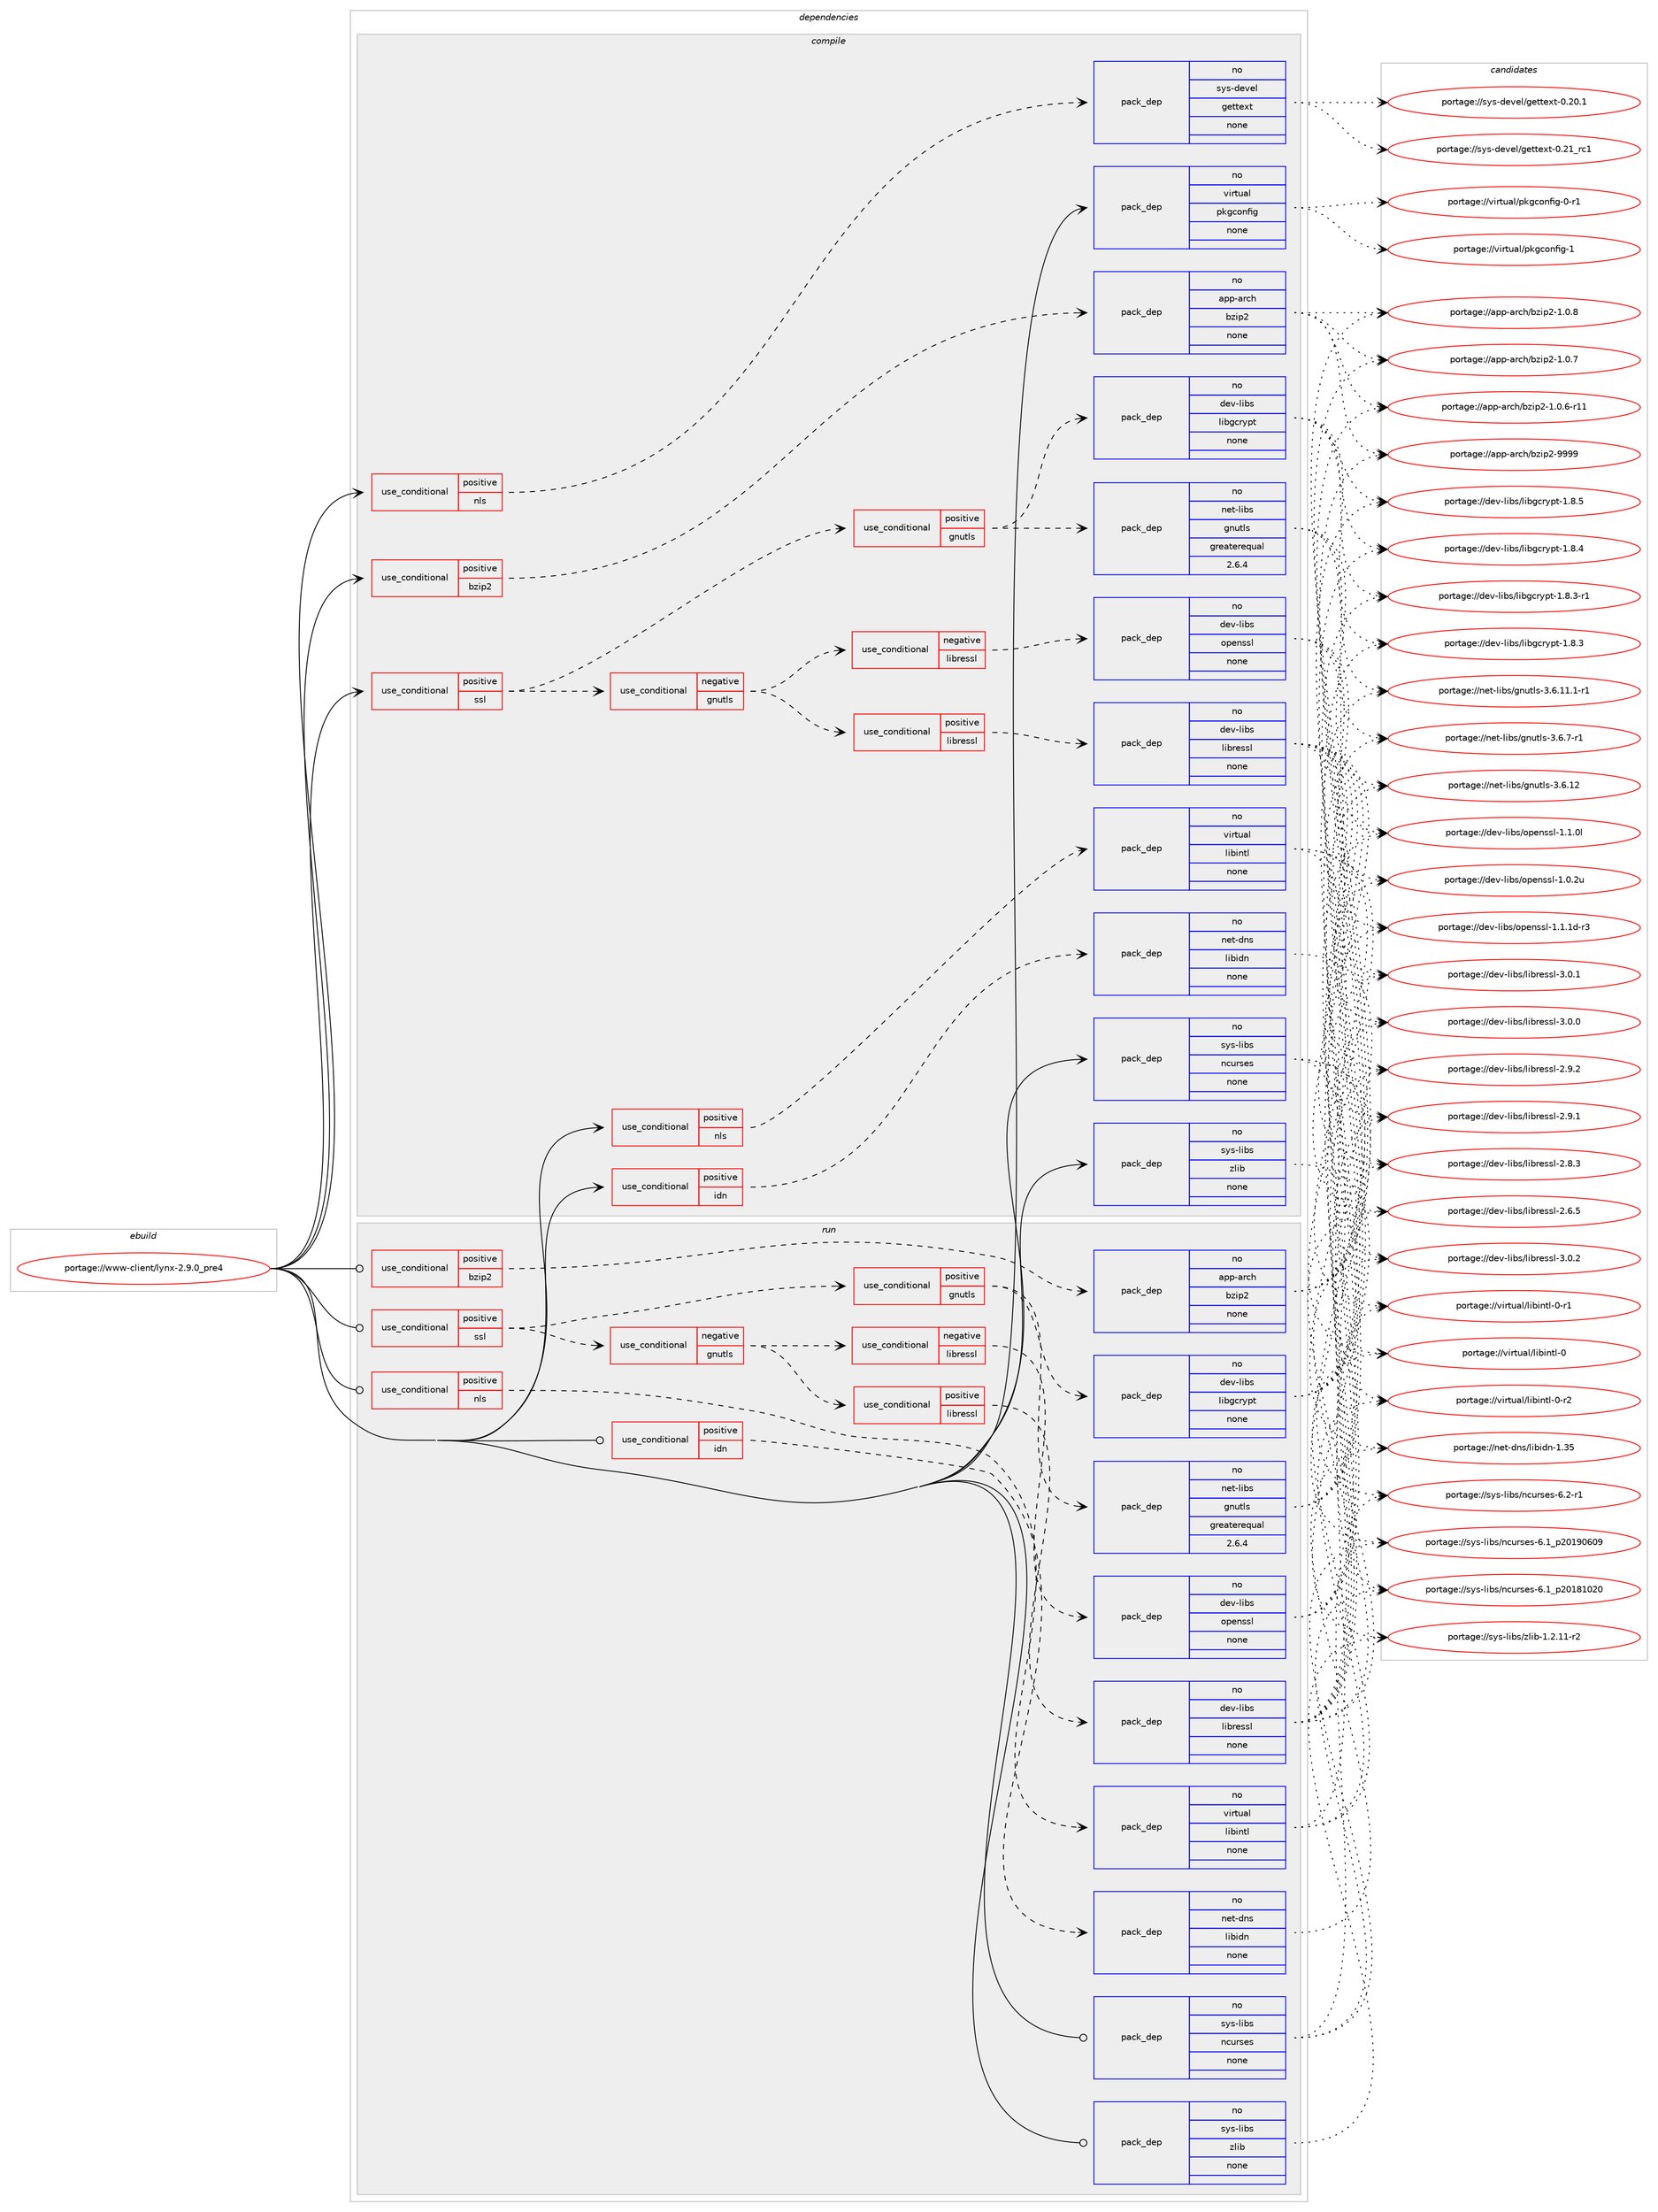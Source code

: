 digraph prolog {

# *************
# Graph options
# *************

newrank=true;
concentrate=true;
compound=true;
graph [rankdir=LR,fontname=Helvetica,fontsize=10,ranksep=1.5];#, ranksep=2.5, nodesep=0.2];
edge  [arrowhead=vee];
node  [fontname=Helvetica,fontsize=10];

# **********
# The ebuild
# **********

subgraph cluster_leftcol {
color=gray;
rank=same;
label=<<i>ebuild</i>>;
id [label="portage://www-client/lynx-2.9.0_pre4", color=red, width=4, href="../www-client/lynx-2.9.0_pre4.svg"];
}

# ****************
# The dependencies
# ****************

subgraph cluster_midcol {
color=gray;
label=<<i>dependencies</i>>;
subgraph cluster_compile {
fillcolor="#eeeeee";
style=filled;
label=<<i>compile</i>>;
subgraph cond2227 {
dependency17210 [label=<<TABLE BORDER="0" CELLBORDER="1" CELLSPACING="0" CELLPADDING="4"><TR><TD ROWSPAN="3" CELLPADDING="10">use_conditional</TD></TR><TR><TD>positive</TD></TR><TR><TD>bzip2</TD></TR></TABLE>>, shape=none, color=red];
subgraph pack14680 {
dependency17211 [label=<<TABLE BORDER="0" CELLBORDER="1" CELLSPACING="0" CELLPADDING="4" WIDTH="220"><TR><TD ROWSPAN="6" CELLPADDING="30">pack_dep</TD></TR><TR><TD WIDTH="110">no</TD></TR><TR><TD>app-arch</TD></TR><TR><TD>bzip2</TD></TR><TR><TD>none</TD></TR><TR><TD></TD></TR></TABLE>>, shape=none, color=blue];
}
dependency17210:e -> dependency17211:w [weight=20,style="dashed",arrowhead="vee"];
}
id:e -> dependency17210:w [weight=20,style="solid",arrowhead="vee"];
subgraph cond2228 {
dependency17212 [label=<<TABLE BORDER="0" CELLBORDER="1" CELLSPACING="0" CELLPADDING="4"><TR><TD ROWSPAN="3" CELLPADDING="10">use_conditional</TD></TR><TR><TD>positive</TD></TR><TR><TD>idn</TD></TR></TABLE>>, shape=none, color=red];
subgraph pack14681 {
dependency17213 [label=<<TABLE BORDER="0" CELLBORDER="1" CELLSPACING="0" CELLPADDING="4" WIDTH="220"><TR><TD ROWSPAN="6" CELLPADDING="30">pack_dep</TD></TR><TR><TD WIDTH="110">no</TD></TR><TR><TD>net-dns</TD></TR><TR><TD>libidn</TD></TR><TR><TD>none</TD></TR><TR><TD></TD></TR></TABLE>>, shape=none, color=blue];
}
dependency17212:e -> dependency17213:w [weight=20,style="dashed",arrowhead="vee"];
}
id:e -> dependency17212:w [weight=20,style="solid",arrowhead="vee"];
subgraph cond2229 {
dependency17214 [label=<<TABLE BORDER="0" CELLBORDER="1" CELLSPACING="0" CELLPADDING="4"><TR><TD ROWSPAN="3" CELLPADDING="10">use_conditional</TD></TR><TR><TD>positive</TD></TR><TR><TD>nls</TD></TR></TABLE>>, shape=none, color=red];
subgraph pack14682 {
dependency17215 [label=<<TABLE BORDER="0" CELLBORDER="1" CELLSPACING="0" CELLPADDING="4" WIDTH="220"><TR><TD ROWSPAN="6" CELLPADDING="30">pack_dep</TD></TR><TR><TD WIDTH="110">no</TD></TR><TR><TD>sys-devel</TD></TR><TR><TD>gettext</TD></TR><TR><TD>none</TD></TR><TR><TD></TD></TR></TABLE>>, shape=none, color=blue];
}
dependency17214:e -> dependency17215:w [weight=20,style="dashed",arrowhead="vee"];
}
id:e -> dependency17214:w [weight=20,style="solid",arrowhead="vee"];
subgraph cond2230 {
dependency17216 [label=<<TABLE BORDER="0" CELLBORDER="1" CELLSPACING="0" CELLPADDING="4"><TR><TD ROWSPAN="3" CELLPADDING="10">use_conditional</TD></TR><TR><TD>positive</TD></TR><TR><TD>nls</TD></TR></TABLE>>, shape=none, color=red];
subgraph pack14683 {
dependency17217 [label=<<TABLE BORDER="0" CELLBORDER="1" CELLSPACING="0" CELLPADDING="4" WIDTH="220"><TR><TD ROWSPAN="6" CELLPADDING="30">pack_dep</TD></TR><TR><TD WIDTH="110">no</TD></TR><TR><TD>virtual</TD></TR><TR><TD>libintl</TD></TR><TR><TD>none</TD></TR><TR><TD></TD></TR></TABLE>>, shape=none, color=blue];
}
dependency17216:e -> dependency17217:w [weight=20,style="dashed",arrowhead="vee"];
}
id:e -> dependency17216:w [weight=20,style="solid",arrowhead="vee"];
subgraph cond2231 {
dependency17218 [label=<<TABLE BORDER="0" CELLBORDER="1" CELLSPACING="0" CELLPADDING="4"><TR><TD ROWSPAN="3" CELLPADDING="10">use_conditional</TD></TR><TR><TD>positive</TD></TR><TR><TD>ssl</TD></TR></TABLE>>, shape=none, color=red];
subgraph cond2232 {
dependency17219 [label=<<TABLE BORDER="0" CELLBORDER="1" CELLSPACING="0" CELLPADDING="4"><TR><TD ROWSPAN="3" CELLPADDING="10">use_conditional</TD></TR><TR><TD>negative</TD></TR><TR><TD>gnutls</TD></TR></TABLE>>, shape=none, color=red];
subgraph cond2233 {
dependency17220 [label=<<TABLE BORDER="0" CELLBORDER="1" CELLSPACING="0" CELLPADDING="4"><TR><TD ROWSPAN="3" CELLPADDING="10">use_conditional</TD></TR><TR><TD>negative</TD></TR><TR><TD>libressl</TD></TR></TABLE>>, shape=none, color=red];
subgraph pack14684 {
dependency17221 [label=<<TABLE BORDER="0" CELLBORDER="1" CELLSPACING="0" CELLPADDING="4" WIDTH="220"><TR><TD ROWSPAN="6" CELLPADDING="30">pack_dep</TD></TR><TR><TD WIDTH="110">no</TD></TR><TR><TD>dev-libs</TD></TR><TR><TD>openssl</TD></TR><TR><TD>none</TD></TR><TR><TD></TD></TR></TABLE>>, shape=none, color=blue];
}
dependency17220:e -> dependency17221:w [weight=20,style="dashed",arrowhead="vee"];
}
dependency17219:e -> dependency17220:w [weight=20,style="dashed",arrowhead="vee"];
subgraph cond2234 {
dependency17222 [label=<<TABLE BORDER="0" CELLBORDER="1" CELLSPACING="0" CELLPADDING="4"><TR><TD ROWSPAN="3" CELLPADDING="10">use_conditional</TD></TR><TR><TD>positive</TD></TR><TR><TD>libressl</TD></TR></TABLE>>, shape=none, color=red];
subgraph pack14685 {
dependency17223 [label=<<TABLE BORDER="0" CELLBORDER="1" CELLSPACING="0" CELLPADDING="4" WIDTH="220"><TR><TD ROWSPAN="6" CELLPADDING="30">pack_dep</TD></TR><TR><TD WIDTH="110">no</TD></TR><TR><TD>dev-libs</TD></TR><TR><TD>libressl</TD></TR><TR><TD>none</TD></TR><TR><TD></TD></TR></TABLE>>, shape=none, color=blue];
}
dependency17222:e -> dependency17223:w [weight=20,style="dashed",arrowhead="vee"];
}
dependency17219:e -> dependency17222:w [weight=20,style="dashed",arrowhead="vee"];
}
dependency17218:e -> dependency17219:w [weight=20,style="dashed",arrowhead="vee"];
subgraph cond2235 {
dependency17224 [label=<<TABLE BORDER="0" CELLBORDER="1" CELLSPACING="0" CELLPADDING="4"><TR><TD ROWSPAN="3" CELLPADDING="10">use_conditional</TD></TR><TR><TD>positive</TD></TR><TR><TD>gnutls</TD></TR></TABLE>>, shape=none, color=red];
subgraph pack14686 {
dependency17225 [label=<<TABLE BORDER="0" CELLBORDER="1" CELLSPACING="0" CELLPADDING="4" WIDTH="220"><TR><TD ROWSPAN="6" CELLPADDING="30">pack_dep</TD></TR><TR><TD WIDTH="110">no</TD></TR><TR><TD>dev-libs</TD></TR><TR><TD>libgcrypt</TD></TR><TR><TD>none</TD></TR><TR><TD></TD></TR></TABLE>>, shape=none, color=blue];
}
dependency17224:e -> dependency17225:w [weight=20,style="dashed",arrowhead="vee"];
subgraph pack14687 {
dependency17226 [label=<<TABLE BORDER="0" CELLBORDER="1" CELLSPACING="0" CELLPADDING="4" WIDTH="220"><TR><TD ROWSPAN="6" CELLPADDING="30">pack_dep</TD></TR><TR><TD WIDTH="110">no</TD></TR><TR><TD>net-libs</TD></TR><TR><TD>gnutls</TD></TR><TR><TD>greaterequal</TD></TR><TR><TD>2.6.4</TD></TR></TABLE>>, shape=none, color=blue];
}
dependency17224:e -> dependency17226:w [weight=20,style="dashed",arrowhead="vee"];
}
dependency17218:e -> dependency17224:w [weight=20,style="dashed",arrowhead="vee"];
}
id:e -> dependency17218:w [weight=20,style="solid",arrowhead="vee"];
subgraph pack14688 {
dependency17227 [label=<<TABLE BORDER="0" CELLBORDER="1" CELLSPACING="0" CELLPADDING="4" WIDTH="220"><TR><TD ROWSPAN="6" CELLPADDING="30">pack_dep</TD></TR><TR><TD WIDTH="110">no</TD></TR><TR><TD>sys-libs</TD></TR><TR><TD>ncurses</TD></TR><TR><TD>none</TD></TR><TR><TD></TD></TR></TABLE>>, shape=none, color=blue];
}
id:e -> dependency17227:w [weight=20,style="solid",arrowhead="vee"];
subgraph pack14689 {
dependency17228 [label=<<TABLE BORDER="0" CELLBORDER="1" CELLSPACING="0" CELLPADDING="4" WIDTH="220"><TR><TD ROWSPAN="6" CELLPADDING="30">pack_dep</TD></TR><TR><TD WIDTH="110">no</TD></TR><TR><TD>sys-libs</TD></TR><TR><TD>zlib</TD></TR><TR><TD>none</TD></TR><TR><TD></TD></TR></TABLE>>, shape=none, color=blue];
}
id:e -> dependency17228:w [weight=20,style="solid",arrowhead="vee"];
subgraph pack14690 {
dependency17229 [label=<<TABLE BORDER="0" CELLBORDER="1" CELLSPACING="0" CELLPADDING="4" WIDTH="220"><TR><TD ROWSPAN="6" CELLPADDING="30">pack_dep</TD></TR><TR><TD WIDTH="110">no</TD></TR><TR><TD>virtual</TD></TR><TR><TD>pkgconfig</TD></TR><TR><TD>none</TD></TR><TR><TD></TD></TR></TABLE>>, shape=none, color=blue];
}
id:e -> dependency17229:w [weight=20,style="solid",arrowhead="vee"];
}
subgraph cluster_compileandrun {
fillcolor="#eeeeee";
style=filled;
label=<<i>compile and run</i>>;
}
subgraph cluster_run {
fillcolor="#eeeeee";
style=filled;
label=<<i>run</i>>;
subgraph cond2236 {
dependency17230 [label=<<TABLE BORDER="0" CELLBORDER="1" CELLSPACING="0" CELLPADDING="4"><TR><TD ROWSPAN="3" CELLPADDING="10">use_conditional</TD></TR><TR><TD>positive</TD></TR><TR><TD>bzip2</TD></TR></TABLE>>, shape=none, color=red];
subgraph pack14691 {
dependency17231 [label=<<TABLE BORDER="0" CELLBORDER="1" CELLSPACING="0" CELLPADDING="4" WIDTH="220"><TR><TD ROWSPAN="6" CELLPADDING="30">pack_dep</TD></TR><TR><TD WIDTH="110">no</TD></TR><TR><TD>app-arch</TD></TR><TR><TD>bzip2</TD></TR><TR><TD>none</TD></TR><TR><TD></TD></TR></TABLE>>, shape=none, color=blue];
}
dependency17230:e -> dependency17231:w [weight=20,style="dashed",arrowhead="vee"];
}
id:e -> dependency17230:w [weight=20,style="solid",arrowhead="odot"];
subgraph cond2237 {
dependency17232 [label=<<TABLE BORDER="0" CELLBORDER="1" CELLSPACING="0" CELLPADDING="4"><TR><TD ROWSPAN="3" CELLPADDING="10">use_conditional</TD></TR><TR><TD>positive</TD></TR><TR><TD>idn</TD></TR></TABLE>>, shape=none, color=red];
subgraph pack14692 {
dependency17233 [label=<<TABLE BORDER="0" CELLBORDER="1" CELLSPACING="0" CELLPADDING="4" WIDTH="220"><TR><TD ROWSPAN="6" CELLPADDING="30">pack_dep</TD></TR><TR><TD WIDTH="110">no</TD></TR><TR><TD>net-dns</TD></TR><TR><TD>libidn</TD></TR><TR><TD>none</TD></TR><TR><TD></TD></TR></TABLE>>, shape=none, color=blue];
}
dependency17232:e -> dependency17233:w [weight=20,style="dashed",arrowhead="vee"];
}
id:e -> dependency17232:w [weight=20,style="solid",arrowhead="odot"];
subgraph cond2238 {
dependency17234 [label=<<TABLE BORDER="0" CELLBORDER="1" CELLSPACING="0" CELLPADDING="4"><TR><TD ROWSPAN="3" CELLPADDING="10">use_conditional</TD></TR><TR><TD>positive</TD></TR><TR><TD>nls</TD></TR></TABLE>>, shape=none, color=red];
subgraph pack14693 {
dependency17235 [label=<<TABLE BORDER="0" CELLBORDER="1" CELLSPACING="0" CELLPADDING="4" WIDTH="220"><TR><TD ROWSPAN="6" CELLPADDING="30">pack_dep</TD></TR><TR><TD WIDTH="110">no</TD></TR><TR><TD>virtual</TD></TR><TR><TD>libintl</TD></TR><TR><TD>none</TD></TR><TR><TD></TD></TR></TABLE>>, shape=none, color=blue];
}
dependency17234:e -> dependency17235:w [weight=20,style="dashed",arrowhead="vee"];
}
id:e -> dependency17234:w [weight=20,style="solid",arrowhead="odot"];
subgraph cond2239 {
dependency17236 [label=<<TABLE BORDER="0" CELLBORDER="1" CELLSPACING="0" CELLPADDING="4"><TR><TD ROWSPAN="3" CELLPADDING="10">use_conditional</TD></TR><TR><TD>positive</TD></TR><TR><TD>ssl</TD></TR></TABLE>>, shape=none, color=red];
subgraph cond2240 {
dependency17237 [label=<<TABLE BORDER="0" CELLBORDER="1" CELLSPACING="0" CELLPADDING="4"><TR><TD ROWSPAN="3" CELLPADDING="10">use_conditional</TD></TR><TR><TD>negative</TD></TR><TR><TD>gnutls</TD></TR></TABLE>>, shape=none, color=red];
subgraph cond2241 {
dependency17238 [label=<<TABLE BORDER="0" CELLBORDER="1" CELLSPACING="0" CELLPADDING="4"><TR><TD ROWSPAN="3" CELLPADDING="10">use_conditional</TD></TR><TR><TD>negative</TD></TR><TR><TD>libressl</TD></TR></TABLE>>, shape=none, color=red];
subgraph pack14694 {
dependency17239 [label=<<TABLE BORDER="0" CELLBORDER="1" CELLSPACING="0" CELLPADDING="4" WIDTH="220"><TR><TD ROWSPAN="6" CELLPADDING="30">pack_dep</TD></TR><TR><TD WIDTH="110">no</TD></TR><TR><TD>dev-libs</TD></TR><TR><TD>openssl</TD></TR><TR><TD>none</TD></TR><TR><TD></TD></TR></TABLE>>, shape=none, color=blue];
}
dependency17238:e -> dependency17239:w [weight=20,style="dashed",arrowhead="vee"];
}
dependency17237:e -> dependency17238:w [weight=20,style="dashed",arrowhead="vee"];
subgraph cond2242 {
dependency17240 [label=<<TABLE BORDER="0" CELLBORDER="1" CELLSPACING="0" CELLPADDING="4"><TR><TD ROWSPAN="3" CELLPADDING="10">use_conditional</TD></TR><TR><TD>positive</TD></TR><TR><TD>libressl</TD></TR></TABLE>>, shape=none, color=red];
subgraph pack14695 {
dependency17241 [label=<<TABLE BORDER="0" CELLBORDER="1" CELLSPACING="0" CELLPADDING="4" WIDTH="220"><TR><TD ROWSPAN="6" CELLPADDING="30">pack_dep</TD></TR><TR><TD WIDTH="110">no</TD></TR><TR><TD>dev-libs</TD></TR><TR><TD>libressl</TD></TR><TR><TD>none</TD></TR><TR><TD></TD></TR></TABLE>>, shape=none, color=blue];
}
dependency17240:e -> dependency17241:w [weight=20,style="dashed",arrowhead="vee"];
}
dependency17237:e -> dependency17240:w [weight=20,style="dashed",arrowhead="vee"];
}
dependency17236:e -> dependency17237:w [weight=20,style="dashed",arrowhead="vee"];
subgraph cond2243 {
dependency17242 [label=<<TABLE BORDER="0" CELLBORDER="1" CELLSPACING="0" CELLPADDING="4"><TR><TD ROWSPAN="3" CELLPADDING="10">use_conditional</TD></TR><TR><TD>positive</TD></TR><TR><TD>gnutls</TD></TR></TABLE>>, shape=none, color=red];
subgraph pack14696 {
dependency17243 [label=<<TABLE BORDER="0" CELLBORDER="1" CELLSPACING="0" CELLPADDING="4" WIDTH="220"><TR><TD ROWSPAN="6" CELLPADDING="30">pack_dep</TD></TR><TR><TD WIDTH="110">no</TD></TR><TR><TD>dev-libs</TD></TR><TR><TD>libgcrypt</TD></TR><TR><TD>none</TD></TR><TR><TD></TD></TR></TABLE>>, shape=none, color=blue];
}
dependency17242:e -> dependency17243:w [weight=20,style="dashed",arrowhead="vee"];
subgraph pack14697 {
dependency17244 [label=<<TABLE BORDER="0" CELLBORDER="1" CELLSPACING="0" CELLPADDING="4" WIDTH="220"><TR><TD ROWSPAN="6" CELLPADDING="30">pack_dep</TD></TR><TR><TD WIDTH="110">no</TD></TR><TR><TD>net-libs</TD></TR><TR><TD>gnutls</TD></TR><TR><TD>greaterequal</TD></TR><TR><TD>2.6.4</TD></TR></TABLE>>, shape=none, color=blue];
}
dependency17242:e -> dependency17244:w [weight=20,style="dashed",arrowhead="vee"];
}
dependency17236:e -> dependency17242:w [weight=20,style="dashed",arrowhead="vee"];
}
id:e -> dependency17236:w [weight=20,style="solid",arrowhead="odot"];
subgraph pack14698 {
dependency17245 [label=<<TABLE BORDER="0" CELLBORDER="1" CELLSPACING="0" CELLPADDING="4" WIDTH="220"><TR><TD ROWSPAN="6" CELLPADDING="30">pack_dep</TD></TR><TR><TD WIDTH="110">no</TD></TR><TR><TD>sys-libs</TD></TR><TR><TD>ncurses</TD></TR><TR><TD>none</TD></TR><TR><TD></TD></TR></TABLE>>, shape=none, color=blue];
}
id:e -> dependency17245:w [weight=20,style="solid",arrowhead="odot"];
subgraph pack14699 {
dependency17246 [label=<<TABLE BORDER="0" CELLBORDER="1" CELLSPACING="0" CELLPADDING="4" WIDTH="220"><TR><TD ROWSPAN="6" CELLPADDING="30">pack_dep</TD></TR><TR><TD WIDTH="110">no</TD></TR><TR><TD>sys-libs</TD></TR><TR><TD>zlib</TD></TR><TR><TD>none</TD></TR><TR><TD></TD></TR></TABLE>>, shape=none, color=blue];
}
id:e -> dependency17246:w [weight=20,style="solid",arrowhead="odot"];
}
}

# **************
# The candidates
# **************

subgraph cluster_choices {
rank=same;
color=gray;
label=<<i>candidates</i>>;

subgraph choice14680 {
color=black;
nodesep=1;
choice971121124597114991044798122105112504557575757 [label="portage://app-arch/bzip2-9999", color=red, width=4,href="../app-arch/bzip2-9999.svg"];
choice97112112459711499104479812210511250454946484656 [label="portage://app-arch/bzip2-1.0.8", color=red, width=4,href="../app-arch/bzip2-1.0.8.svg"];
choice97112112459711499104479812210511250454946484655 [label="portage://app-arch/bzip2-1.0.7", color=red, width=4,href="../app-arch/bzip2-1.0.7.svg"];
choice97112112459711499104479812210511250454946484654451144949 [label="portage://app-arch/bzip2-1.0.6-r11", color=red, width=4,href="../app-arch/bzip2-1.0.6-r11.svg"];
dependency17211:e -> choice971121124597114991044798122105112504557575757:w [style=dotted,weight="100"];
dependency17211:e -> choice97112112459711499104479812210511250454946484656:w [style=dotted,weight="100"];
dependency17211:e -> choice97112112459711499104479812210511250454946484655:w [style=dotted,weight="100"];
dependency17211:e -> choice97112112459711499104479812210511250454946484654451144949:w [style=dotted,weight="100"];
}
subgraph choice14681 {
color=black;
nodesep=1;
choice1101011164510011011547108105981051001104549465153 [label="portage://net-dns/libidn-1.35", color=red, width=4,href="../net-dns/libidn-1.35.svg"];
dependency17213:e -> choice1101011164510011011547108105981051001104549465153:w [style=dotted,weight="100"];
}
subgraph choice14682 {
color=black;
nodesep=1;
choice11512111545100101118101108471031011161161011201164548465049951149949 [label="portage://sys-devel/gettext-0.21_rc1", color=red, width=4,href="../sys-devel/gettext-0.21_rc1.svg"];
choice115121115451001011181011084710310111611610112011645484650484649 [label="portage://sys-devel/gettext-0.20.1", color=red, width=4,href="../sys-devel/gettext-0.20.1.svg"];
dependency17215:e -> choice11512111545100101118101108471031011161161011201164548465049951149949:w [style=dotted,weight="100"];
dependency17215:e -> choice115121115451001011181011084710310111611610112011645484650484649:w [style=dotted,weight="100"];
}
subgraph choice14683 {
color=black;
nodesep=1;
choice11810511411611797108471081059810511011610845484511450 [label="portage://virtual/libintl-0-r2", color=red, width=4,href="../virtual/libintl-0-r2.svg"];
choice11810511411611797108471081059810511011610845484511449 [label="portage://virtual/libintl-0-r1", color=red, width=4,href="../virtual/libintl-0-r1.svg"];
choice1181051141161179710847108105981051101161084548 [label="portage://virtual/libintl-0", color=red, width=4,href="../virtual/libintl-0.svg"];
dependency17217:e -> choice11810511411611797108471081059810511011610845484511450:w [style=dotted,weight="100"];
dependency17217:e -> choice11810511411611797108471081059810511011610845484511449:w [style=dotted,weight="100"];
dependency17217:e -> choice1181051141161179710847108105981051101161084548:w [style=dotted,weight="100"];
}
subgraph choice14684 {
color=black;
nodesep=1;
choice1001011184510810598115471111121011101151151084549464946491004511451 [label="portage://dev-libs/openssl-1.1.1d-r3", color=red, width=4,href="../dev-libs/openssl-1.1.1d-r3.svg"];
choice100101118451081059811547111112101110115115108454946494648108 [label="portage://dev-libs/openssl-1.1.0l", color=red, width=4,href="../dev-libs/openssl-1.1.0l.svg"];
choice100101118451081059811547111112101110115115108454946484650117 [label="portage://dev-libs/openssl-1.0.2u", color=red, width=4,href="../dev-libs/openssl-1.0.2u.svg"];
dependency17221:e -> choice1001011184510810598115471111121011101151151084549464946491004511451:w [style=dotted,weight="100"];
dependency17221:e -> choice100101118451081059811547111112101110115115108454946494648108:w [style=dotted,weight="100"];
dependency17221:e -> choice100101118451081059811547111112101110115115108454946484650117:w [style=dotted,weight="100"];
}
subgraph choice14685 {
color=black;
nodesep=1;
choice10010111845108105981154710810598114101115115108455146484650 [label="portage://dev-libs/libressl-3.0.2", color=red, width=4,href="../dev-libs/libressl-3.0.2.svg"];
choice10010111845108105981154710810598114101115115108455146484649 [label="portage://dev-libs/libressl-3.0.1", color=red, width=4,href="../dev-libs/libressl-3.0.1.svg"];
choice10010111845108105981154710810598114101115115108455146484648 [label="portage://dev-libs/libressl-3.0.0", color=red, width=4,href="../dev-libs/libressl-3.0.0.svg"];
choice10010111845108105981154710810598114101115115108455046574650 [label="portage://dev-libs/libressl-2.9.2", color=red, width=4,href="../dev-libs/libressl-2.9.2.svg"];
choice10010111845108105981154710810598114101115115108455046574649 [label="portage://dev-libs/libressl-2.9.1", color=red, width=4,href="../dev-libs/libressl-2.9.1.svg"];
choice10010111845108105981154710810598114101115115108455046564651 [label="portage://dev-libs/libressl-2.8.3", color=red, width=4,href="../dev-libs/libressl-2.8.3.svg"];
choice10010111845108105981154710810598114101115115108455046544653 [label="portage://dev-libs/libressl-2.6.5", color=red, width=4,href="../dev-libs/libressl-2.6.5.svg"];
dependency17223:e -> choice10010111845108105981154710810598114101115115108455146484650:w [style=dotted,weight="100"];
dependency17223:e -> choice10010111845108105981154710810598114101115115108455146484649:w [style=dotted,weight="100"];
dependency17223:e -> choice10010111845108105981154710810598114101115115108455146484648:w [style=dotted,weight="100"];
dependency17223:e -> choice10010111845108105981154710810598114101115115108455046574650:w [style=dotted,weight="100"];
dependency17223:e -> choice10010111845108105981154710810598114101115115108455046574649:w [style=dotted,weight="100"];
dependency17223:e -> choice10010111845108105981154710810598114101115115108455046564651:w [style=dotted,weight="100"];
dependency17223:e -> choice10010111845108105981154710810598114101115115108455046544653:w [style=dotted,weight="100"];
}
subgraph choice14686 {
color=black;
nodesep=1;
choice1001011184510810598115471081059810399114121112116454946564653 [label="portage://dev-libs/libgcrypt-1.8.5", color=red, width=4,href="../dev-libs/libgcrypt-1.8.5.svg"];
choice1001011184510810598115471081059810399114121112116454946564652 [label="portage://dev-libs/libgcrypt-1.8.4", color=red, width=4,href="../dev-libs/libgcrypt-1.8.4.svg"];
choice10010111845108105981154710810598103991141211121164549465646514511449 [label="portage://dev-libs/libgcrypt-1.8.3-r1", color=red, width=4,href="../dev-libs/libgcrypt-1.8.3-r1.svg"];
choice1001011184510810598115471081059810399114121112116454946564651 [label="portage://dev-libs/libgcrypt-1.8.3", color=red, width=4,href="../dev-libs/libgcrypt-1.8.3.svg"];
dependency17225:e -> choice1001011184510810598115471081059810399114121112116454946564653:w [style=dotted,weight="100"];
dependency17225:e -> choice1001011184510810598115471081059810399114121112116454946564652:w [style=dotted,weight="100"];
dependency17225:e -> choice10010111845108105981154710810598103991141211121164549465646514511449:w [style=dotted,weight="100"];
dependency17225:e -> choice1001011184510810598115471081059810399114121112116454946564651:w [style=dotted,weight="100"];
}
subgraph choice14687 {
color=black;
nodesep=1;
choice1101011164510810598115471031101171161081154551465446554511449 [label="portage://net-libs/gnutls-3.6.7-r1", color=red, width=4,href="../net-libs/gnutls-3.6.7-r1.svg"];
choice11010111645108105981154710311011711610811545514654464950 [label="portage://net-libs/gnutls-3.6.12", color=red, width=4,href="../net-libs/gnutls-3.6.12.svg"];
choice1101011164510810598115471031101171161081154551465446494946494511449 [label="portage://net-libs/gnutls-3.6.11.1-r1", color=red, width=4,href="../net-libs/gnutls-3.6.11.1-r1.svg"];
dependency17226:e -> choice1101011164510810598115471031101171161081154551465446554511449:w [style=dotted,weight="100"];
dependency17226:e -> choice11010111645108105981154710311011711610811545514654464950:w [style=dotted,weight="100"];
dependency17226:e -> choice1101011164510810598115471031101171161081154551465446494946494511449:w [style=dotted,weight="100"];
}
subgraph choice14688 {
color=black;
nodesep=1;
choice11512111545108105981154711099117114115101115455446504511449 [label="portage://sys-libs/ncurses-6.2-r1", color=red, width=4,href="../sys-libs/ncurses-6.2-r1.svg"];
choice1151211154510810598115471109911711411510111545544649951125048495748544857 [label="portage://sys-libs/ncurses-6.1_p20190609", color=red, width=4,href="../sys-libs/ncurses-6.1_p20190609.svg"];
choice1151211154510810598115471109911711411510111545544649951125048495649485048 [label="portage://sys-libs/ncurses-6.1_p20181020", color=red, width=4,href="../sys-libs/ncurses-6.1_p20181020.svg"];
dependency17227:e -> choice11512111545108105981154711099117114115101115455446504511449:w [style=dotted,weight="100"];
dependency17227:e -> choice1151211154510810598115471109911711411510111545544649951125048495748544857:w [style=dotted,weight="100"];
dependency17227:e -> choice1151211154510810598115471109911711411510111545544649951125048495649485048:w [style=dotted,weight="100"];
}
subgraph choice14689 {
color=black;
nodesep=1;
choice11512111545108105981154712210810598454946504649494511450 [label="portage://sys-libs/zlib-1.2.11-r2", color=red, width=4,href="../sys-libs/zlib-1.2.11-r2.svg"];
dependency17228:e -> choice11512111545108105981154712210810598454946504649494511450:w [style=dotted,weight="100"];
}
subgraph choice14690 {
color=black;
nodesep=1;
choice1181051141161179710847112107103991111101021051034549 [label="portage://virtual/pkgconfig-1", color=red, width=4,href="../virtual/pkgconfig-1.svg"];
choice11810511411611797108471121071039911111010210510345484511449 [label="portage://virtual/pkgconfig-0-r1", color=red, width=4,href="../virtual/pkgconfig-0-r1.svg"];
dependency17229:e -> choice1181051141161179710847112107103991111101021051034549:w [style=dotted,weight="100"];
dependency17229:e -> choice11810511411611797108471121071039911111010210510345484511449:w [style=dotted,weight="100"];
}
subgraph choice14691 {
color=black;
nodesep=1;
choice971121124597114991044798122105112504557575757 [label="portage://app-arch/bzip2-9999", color=red, width=4,href="../app-arch/bzip2-9999.svg"];
choice97112112459711499104479812210511250454946484656 [label="portage://app-arch/bzip2-1.0.8", color=red, width=4,href="../app-arch/bzip2-1.0.8.svg"];
choice97112112459711499104479812210511250454946484655 [label="portage://app-arch/bzip2-1.0.7", color=red, width=4,href="../app-arch/bzip2-1.0.7.svg"];
choice97112112459711499104479812210511250454946484654451144949 [label="portage://app-arch/bzip2-1.0.6-r11", color=red, width=4,href="../app-arch/bzip2-1.0.6-r11.svg"];
dependency17231:e -> choice971121124597114991044798122105112504557575757:w [style=dotted,weight="100"];
dependency17231:e -> choice97112112459711499104479812210511250454946484656:w [style=dotted,weight="100"];
dependency17231:e -> choice97112112459711499104479812210511250454946484655:w [style=dotted,weight="100"];
dependency17231:e -> choice97112112459711499104479812210511250454946484654451144949:w [style=dotted,weight="100"];
}
subgraph choice14692 {
color=black;
nodesep=1;
choice1101011164510011011547108105981051001104549465153 [label="portage://net-dns/libidn-1.35", color=red, width=4,href="../net-dns/libidn-1.35.svg"];
dependency17233:e -> choice1101011164510011011547108105981051001104549465153:w [style=dotted,weight="100"];
}
subgraph choice14693 {
color=black;
nodesep=1;
choice11810511411611797108471081059810511011610845484511450 [label="portage://virtual/libintl-0-r2", color=red, width=4,href="../virtual/libintl-0-r2.svg"];
choice11810511411611797108471081059810511011610845484511449 [label="portage://virtual/libintl-0-r1", color=red, width=4,href="../virtual/libintl-0-r1.svg"];
choice1181051141161179710847108105981051101161084548 [label="portage://virtual/libintl-0", color=red, width=4,href="../virtual/libintl-0.svg"];
dependency17235:e -> choice11810511411611797108471081059810511011610845484511450:w [style=dotted,weight="100"];
dependency17235:e -> choice11810511411611797108471081059810511011610845484511449:w [style=dotted,weight="100"];
dependency17235:e -> choice1181051141161179710847108105981051101161084548:w [style=dotted,weight="100"];
}
subgraph choice14694 {
color=black;
nodesep=1;
choice1001011184510810598115471111121011101151151084549464946491004511451 [label="portage://dev-libs/openssl-1.1.1d-r3", color=red, width=4,href="../dev-libs/openssl-1.1.1d-r3.svg"];
choice100101118451081059811547111112101110115115108454946494648108 [label="portage://dev-libs/openssl-1.1.0l", color=red, width=4,href="../dev-libs/openssl-1.1.0l.svg"];
choice100101118451081059811547111112101110115115108454946484650117 [label="portage://dev-libs/openssl-1.0.2u", color=red, width=4,href="../dev-libs/openssl-1.0.2u.svg"];
dependency17239:e -> choice1001011184510810598115471111121011101151151084549464946491004511451:w [style=dotted,weight="100"];
dependency17239:e -> choice100101118451081059811547111112101110115115108454946494648108:w [style=dotted,weight="100"];
dependency17239:e -> choice100101118451081059811547111112101110115115108454946484650117:w [style=dotted,weight="100"];
}
subgraph choice14695 {
color=black;
nodesep=1;
choice10010111845108105981154710810598114101115115108455146484650 [label="portage://dev-libs/libressl-3.0.2", color=red, width=4,href="../dev-libs/libressl-3.0.2.svg"];
choice10010111845108105981154710810598114101115115108455146484649 [label="portage://dev-libs/libressl-3.0.1", color=red, width=4,href="../dev-libs/libressl-3.0.1.svg"];
choice10010111845108105981154710810598114101115115108455146484648 [label="portage://dev-libs/libressl-3.0.0", color=red, width=4,href="../dev-libs/libressl-3.0.0.svg"];
choice10010111845108105981154710810598114101115115108455046574650 [label="portage://dev-libs/libressl-2.9.2", color=red, width=4,href="../dev-libs/libressl-2.9.2.svg"];
choice10010111845108105981154710810598114101115115108455046574649 [label="portage://dev-libs/libressl-2.9.1", color=red, width=4,href="../dev-libs/libressl-2.9.1.svg"];
choice10010111845108105981154710810598114101115115108455046564651 [label="portage://dev-libs/libressl-2.8.3", color=red, width=4,href="../dev-libs/libressl-2.8.3.svg"];
choice10010111845108105981154710810598114101115115108455046544653 [label="portage://dev-libs/libressl-2.6.5", color=red, width=4,href="../dev-libs/libressl-2.6.5.svg"];
dependency17241:e -> choice10010111845108105981154710810598114101115115108455146484650:w [style=dotted,weight="100"];
dependency17241:e -> choice10010111845108105981154710810598114101115115108455146484649:w [style=dotted,weight="100"];
dependency17241:e -> choice10010111845108105981154710810598114101115115108455146484648:w [style=dotted,weight="100"];
dependency17241:e -> choice10010111845108105981154710810598114101115115108455046574650:w [style=dotted,weight="100"];
dependency17241:e -> choice10010111845108105981154710810598114101115115108455046574649:w [style=dotted,weight="100"];
dependency17241:e -> choice10010111845108105981154710810598114101115115108455046564651:w [style=dotted,weight="100"];
dependency17241:e -> choice10010111845108105981154710810598114101115115108455046544653:w [style=dotted,weight="100"];
}
subgraph choice14696 {
color=black;
nodesep=1;
choice1001011184510810598115471081059810399114121112116454946564653 [label="portage://dev-libs/libgcrypt-1.8.5", color=red, width=4,href="../dev-libs/libgcrypt-1.8.5.svg"];
choice1001011184510810598115471081059810399114121112116454946564652 [label="portage://dev-libs/libgcrypt-1.8.4", color=red, width=4,href="../dev-libs/libgcrypt-1.8.4.svg"];
choice10010111845108105981154710810598103991141211121164549465646514511449 [label="portage://dev-libs/libgcrypt-1.8.3-r1", color=red, width=4,href="../dev-libs/libgcrypt-1.8.3-r1.svg"];
choice1001011184510810598115471081059810399114121112116454946564651 [label="portage://dev-libs/libgcrypt-1.8.3", color=red, width=4,href="../dev-libs/libgcrypt-1.8.3.svg"];
dependency17243:e -> choice1001011184510810598115471081059810399114121112116454946564653:w [style=dotted,weight="100"];
dependency17243:e -> choice1001011184510810598115471081059810399114121112116454946564652:w [style=dotted,weight="100"];
dependency17243:e -> choice10010111845108105981154710810598103991141211121164549465646514511449:w [style=dotted,weight="100"];
dependency17243:e -> choice1001011184510810598115471081059810399114121112116454946564651:w [style=dotted,weight="100"];
}
subgraph choice14697 {
color=black;
nodesep=1;
choice1101011164510810598115471031101171161081154551465446554511449 [label="portage://net-libs/gnutls-3.6.7-r1", color=red, width=4,href="../net-libs/gnutls-3.6.7-r1.svg"];
choice11010111645108105981154710311011711610811545514654464950 [label="portage://net-libs/gnutls-3.6.12", color=red, width=4,href="../net-libs/gnutls-3.6.12.svg"];
choice1101011164510810598115471031101171161081154551465446494946494511449 [label="portage://net-libs/gnutls-3.6.11.1-r1", color=red, width=4,href="../net-libs/gnutls-3.6.11.1-r1.svg"];
dependency17244:e -> choice1101011164510810598115471031101171161081154551465446554511449:w [style=dotted,weight="100"];
dependency17244:e -> choice11010111645108105981154710311011711610811545514654464950:w [style=dotted,weight="100"];
dependency17244:e -> choice1101011164510810598115471031101171161081154551465446494946494511449:w [style=dotted,weight="100"];
}
subgraph choice14698 {
color=black;
nodesep=1;
choice11512111545108105981154711099117114115101115455446504511449 [label="portage://sys-libs/ncurses-6.2-r1", color=red, width=4,href="../sys-libs/ncurses-6.2-r1.svg"];
choice1151211154510810598115471109911711411510111545544649951125048495748544857 [label="portage://sys-libs/ncurses-6.1_p20190609", color=red, width=4,href="../sys-libs/ncurses-6.1_p20190609.svg"];
choice1151211154510810598115471109911711411510111545544649951125048495649485048 [label="portage://sys-libs/ncurses-6.1_p20181020", color=red, width=4,href="../sys-libs/ncurses-6.1_p20181020.svg"];
dependency17245:e -> choice11512111545108105981154711099117114115101115455446504511449:w [style=dotted,weight="100"];
dependency17245:e -> choice1151211154510810598115471109911711411510111545544649951125048495748544857:w [style=dotted,weight="100"];
dependency17245:e -> choice1151211154510810598115471109911711411510111545544649951125048495649485048:w [style=dotted,weight="100"];
}
subgraph choice14699 {
color=black;
nodesep=1;
choice11512111545108105981154712210810598454946504649494511450 [label="portage://sys-libs/zlib-1.2.11-r2", color=red, width=4,href="../sys-libs/zlib-1.2.11-r2.svg"];
dependency17246:e -> choice11512111545108105981154712210810598454946504649494511450:w [style=dotted,weight="100"];
}
}

}

